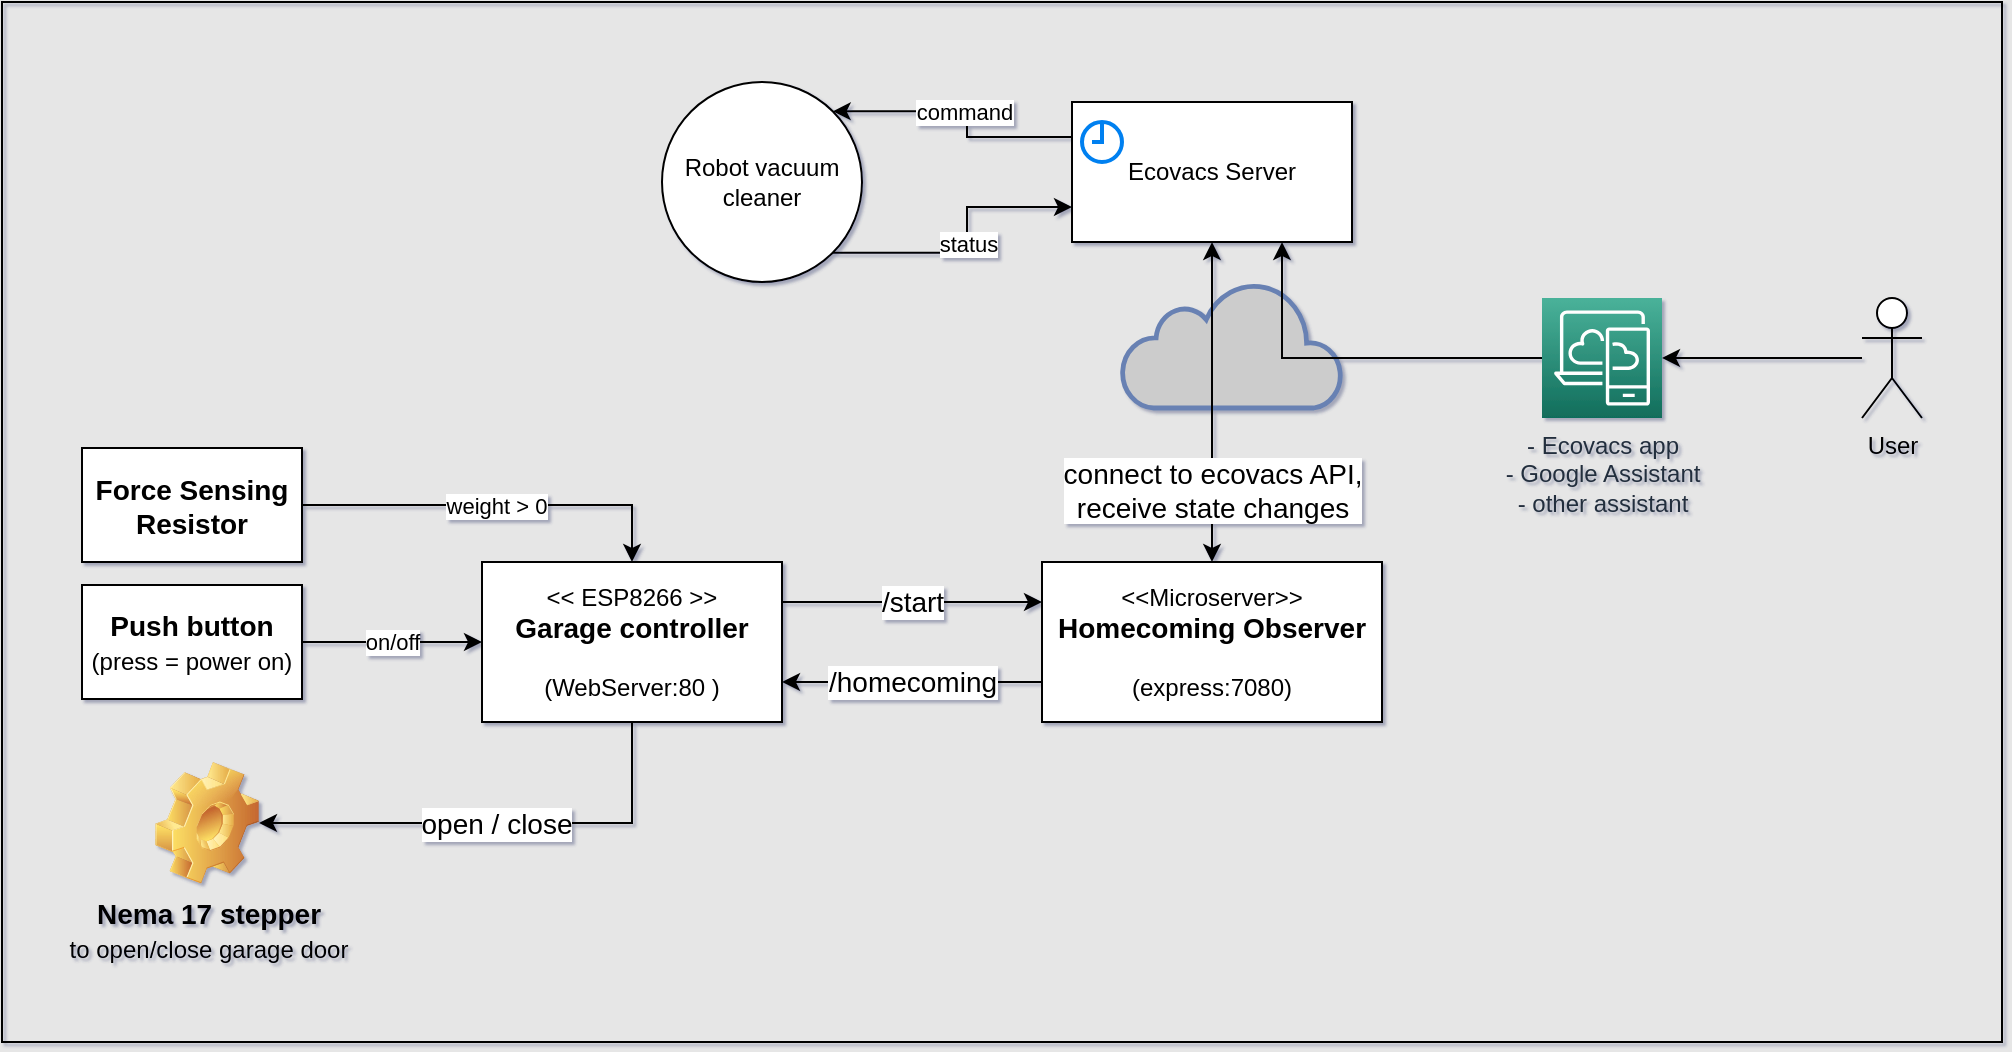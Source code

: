<mxfile>
    <diagram id="AL7WQzOlPXSPUqngoadJ" name="Page-1">
        <mxGraphModel dx="1223" dy="602" grid="1" gridSize="10" guides="1" tooltips="1" connect="1" arrows="1" fold="1" page="1" pageScale="1" pageWidth="1169" pageHeight="827" background="#E6E6E6" math="0" shadow="1">
            <root>
                <mxCell id="0"/>
                <mxCell id="1" parent="0"/>
                <mxCell id="6" value="" style="html=1;outlineConnect=0;fillColor=#CCCCCC;strokeColor=#6881B3;gradientColor=none;gradientDirection=north;strokeWidth=2;shape=mxgraph.networks.cloud;fontColor=#ffffff;" parent="1" vertex="1">
                    <mxGeometry x="560" y="260" width="110" height="63" as="geometry"/>
                </mxCell>
                <mxCell id="27" value="&amp;nbsp;" style="rounded=0;whiteSpace=wrap;html=1;fillColor=none;" vertex="1" parent="1">
                    <mxGeometry y="120" width="1000" height="520" as="geometry"/>
                </mxCell>
                <mxCell id="25" value="on/off" style="edgeStyle=orthogonalEdgeStyle;rounded=0;orthogonalLoop=1;jettySize=auto;html=1;entryX=0;entryY=0.5;entryDx=0;entryDy=0;" edge="1" parent="1" source="19" target="2">
                    <mxGeometry relative="1" as="geometry"/>
                </mxCell>
                <mxCell id="19" value="&lt;font&gt;&lt;b&gt;&lt;font style=&quot;font-size: 14px&quot;&gt;Push button&lt;/font&gt;&lt;/b&gt;&lt;br&gt;&lt;span style=&quot;font-size: 12px&quot;&gt;(press = power on)&lt;/span&gt;&lt;br&gt;&lt;/font&gt;" style="rounded=0;whiteSpace=wrap;html=1;fontSize=14;" parent="1" vertex="1">
                    <mxGeometry x="40" y="411.5" width="110" height="57" as="geometry"/>
                </mxCell>
                <mxCell id="7" value="/start" style="rounded=0;orthogonalLoop=1;jettySize=auto;html=1;exitX=1;exitY=0.25;exitDx=0;exitDy=0;entryX=0;entryY=0.25;entryDx=0;entryDy=0;fontSize=14;" parent="1" source="2" target="3" edge="1">
                    <mxGeometry relative="1" as="geometry"/>
                </mxCell>
                <mxCell id="15" value="open / close" style="edgeStyle=orthogonalEdgeStyle;rounded=0;orthogonalLoop=1;jettySize=auto;html=1;exitX=0.5;exitY=1;exitDx=0;exitDy=0;entryX=1;entryY=0.5;entryDx=0;entryDy=0;startArrow=none;startFill=0;fontSize=14;" parent="1" source="2" target="14" edge="1">
                    <mxGeometry relative="1" as="geometry"/>
                </mxCell>
                <mxCell id="2" value="&amp;lt;&amp;lt; ESP8266 &amp;gt;&amp;gt;&lt;br&gt;&lt;b&gt;&lt;font style=&quot;font-size: 14px&quot;&gt;Garage controller&lt;/font&gt;&lt;/b&gt;&lt;br&gt;&lt;br&gt;(WebServer:80 )" style="rounded=0;whiteSpace=wrap;html=1;" parent="1" vertex="1">
                    <mxGeometry x="240" y="400" width="150" height="80" as="geometry"/>
                </mxCell>
                <mxCell id="8" value="connect to ecovacs API,&lt;br&gt;receive state changes" style="edgeStyle=orthogonalEdgeStyle;rounded=0;orthogonalLoop=1;jettySize=auto;html=1;entryX=0.5;entryY=1;entryDx=0;entryDy=0;startArrow=classic;startFill=1;fontSize=14;" parent="1" source="3" target="4" edge="1">
                    <mxGeometry x="-0.545" relative="1" as="geometry">
                        <mxPoint as="offset"/>
                    </mxGeometry>
                </mxCell>
                <mxCell id="3" value="&amp;lt;&amp;lt;Microserver&amp;gt;&amp;gt;&lt;br&gt;&lt;b&gt;&lt;font style=&quot;font-size: 14px&quot;&gt;Homecoming Observer&lt;/font&gt;&lt;/b&gt;&lt;br&gt;&lt;br&gt;(express:7080)" style="rounded=0;whiteSpace=wrap;html=1;" parent="1" vertex="1">
                    <mxGeometry x="520" y="400" width="170" height="80" as="geometry"/>
                </mxCell>
                <mxCell id="33" value="command" style="edgeStyle=orthogonalEdgeStyle;rounded=0;orthogonalLoop=1;jettySize=auto;html=1;exitX=0;exitY=0.25;exitDx=0;exitDy=0;entryX=1;entryY=0;entryDx=0;entryDy=0;" edge="1" parent="1" source="4" target="30">
                    <mxGeometry relative="1" as="geometry"/>
                </mxCell>
                <mxCell id="4" value="Ecovacs Server" style="rounded=0;whiteSpace=wrap;html=1;" parent="1" vertex="1">
                    <mxGeometry x="535" y="170" width="140" height="70" as="geometry"/>
                </mxCell>
                <mxCell id="11" value="/homecoming" style="rounded=0;orthogonalLoop=1;jettySize=auto;html=1;exitX=0;exitY=0.75;exitDx=0;exitDy=0;entryX=1;entryY=0.75;entryDx=0;entryDy=0;fontSize=14;" parent="1" source="3" target="2" edge="1">
                    <mxGeometry relative="1" as="geometry">
                        <mxPoint x="400" y="437.5" as="sourcePoint"/>
                        <mxPoint x="380" y="520" as="targetPoint"/>
                    </mxGeometry>
                </mxCell>
                <mxCell id="14" value="&lt;b&gt;Nema 17 stepper&lt;/b&gt;&lt;br&gt;&lt;font style=&quot;font-size: 12px&quot;&gt;to open/close garage door&lt;/font&gt;" style="shape=image;html=1;verticalLabelPosition=bottom;verticalAlign=top;imageAspect=1;aspect=fixed;image=img/clipart/Gear_128x128.png;fontSize=14;" parent="1" vertex="1">
                    <mxGeometry x="76.5" y="500" width="52" height="61" as="geometry"/>
                </mxCell>
                <mxCell id="22" value="weight &amp;gt; 0" style="edgeStyle=orthogonalEdgeStyle;rounded=0;orthogonalLoop=1;jettySize=auto;html=1;entryX=0.5;entryY=0;entryDx=0;entryDy=0;exitX=1;exitY=0.5;exitDx=0;exitDy=0;" edge="1" parent="1" source="23" target="2">
                    <mxGeometry relative="1" as="geometry">
                        <mxPoint x="135.99" y="350" as="sourcePoint"/>
                    </mxGeometry>
                </mxCell>
                <mxCell id="23" value="&lt;font style=&quot;font-size: 14px&quot;&gt;&lt;b&gt;Force Sensing Resistor&lt;/b&gt;&lt;/font&gt;" style="rounded=0;whiteSpace=wrap;html=1;" vertex="1" parent="1">
                    <mxGeometry x="40" y="343" width="110" height="57" as="geometry"/>
                </mxCell>
                <mxCell id="31" value="status" style="edgeStyle=orthogonalEdgeStyle;rounded=0;orthogonalLoop=1;jettySize=auto;html=1;exitX=1;exitY=1;exitDx=0;exitDy=0;entryX=0;entryY=0.75;entryDx=0;entryDy=0;" edge="1" parent="1" source="30" target="4">
                    <mxGeometry relative="1" as="geometry"/>
                </mxCell>
                <mxCell id="30" value="Robot vacuum cleaner" style="ellipse;whiteSpace=wrap;html=1;aspect=fixed;" vertex="1" parent="1">
                    <mxGeometry x="330" y="160" width="100" height="100" as="geometry"/>
                </mxCell>
                <mxCell id="34" value="" style="html=1;verticalLabelPosition=bottom;align=center;labelBackgroundColor=#ffffff;verticalAlign=top;strokeWidth=2;strokeColor=#0080F0;shadow=0;dashed=0;shape=mxgraph.ios7.icons.clock;" vertex="1" parent="1">
                    <mxGeometry x="540" y="180" width="20" height="20" as="geometry"/>
                </mxCell>
                <mxCell id="41" value="" style="edgeStyle=orthogonalEdgeStyle;rounded=0;orthogonalLoop=1;jettySize=auto;html=1;" edge="1" parent="1" source="35" target="38">
                    <mxGeometry relative="1" as="geometry"/>
                </mxCell>
                <mxCell id="35" value="User" style="shape=umlActor;verticalLabelPosition=bottom;verticalAlign=top;html=1;outlineConnect=0;" vertex="1" parent="1">
                    <mxGeometry x="930" y="268" width="30" height="60" as="geometry"/>
                </mxCell>
                <mxCell id="42" value="" style="edgeStyle=orthogonalEdgeStyle;rounded=0;orthogonalLoop=1;jettySize=auto;html=1;entryX=0.75;entryY=1;entryDx=0;entryDy=0;" edge="1" parent="1" source="38" target="4">
                    <mxGeometry relative="1" as="geometry"/>
                </mxCell>
                <mxCell id="38" value="- Ecovacs app&lt;br&gt;- Google Assistant&lt;br&gt;- other assistant" style="points=[[0,0,0],[0.25,0,0],[0.5,0,0],[0.75,0,0],[1,0,0],[0,1,0],[0.25,1,0],[0.5,1,0],[0.75,1,0],[1,1,0],[0,0.25,0],[0,0.5,0],[0,0.75,0],[1,0.25,0],[1,0.5,0],[1,0.75,0]];outlineConnect=0;fontColor=#232F3E;gradientColor=#4AB29A;gradientDirection=north;fillColor=#116D5B;strokeColor=#ffffff;dashed=0;verticalLabelPosition=bottom;verticalAlign=top;align=center;html=1;fontSize=12;fontStyle=0;aspect=fixed;shape=mxgraph.aws4.resourceIcon;resIcon=mxgraph.aws4.desktop_and_app_streaming;" vertex="1" parent="1">
                    <mxGeometry x="770" y="268" width="60" height="60" as="geometry"/>
                </mxCell>
            </root>
        </mxGraphModel>
    </diagram>
</mxfile>
